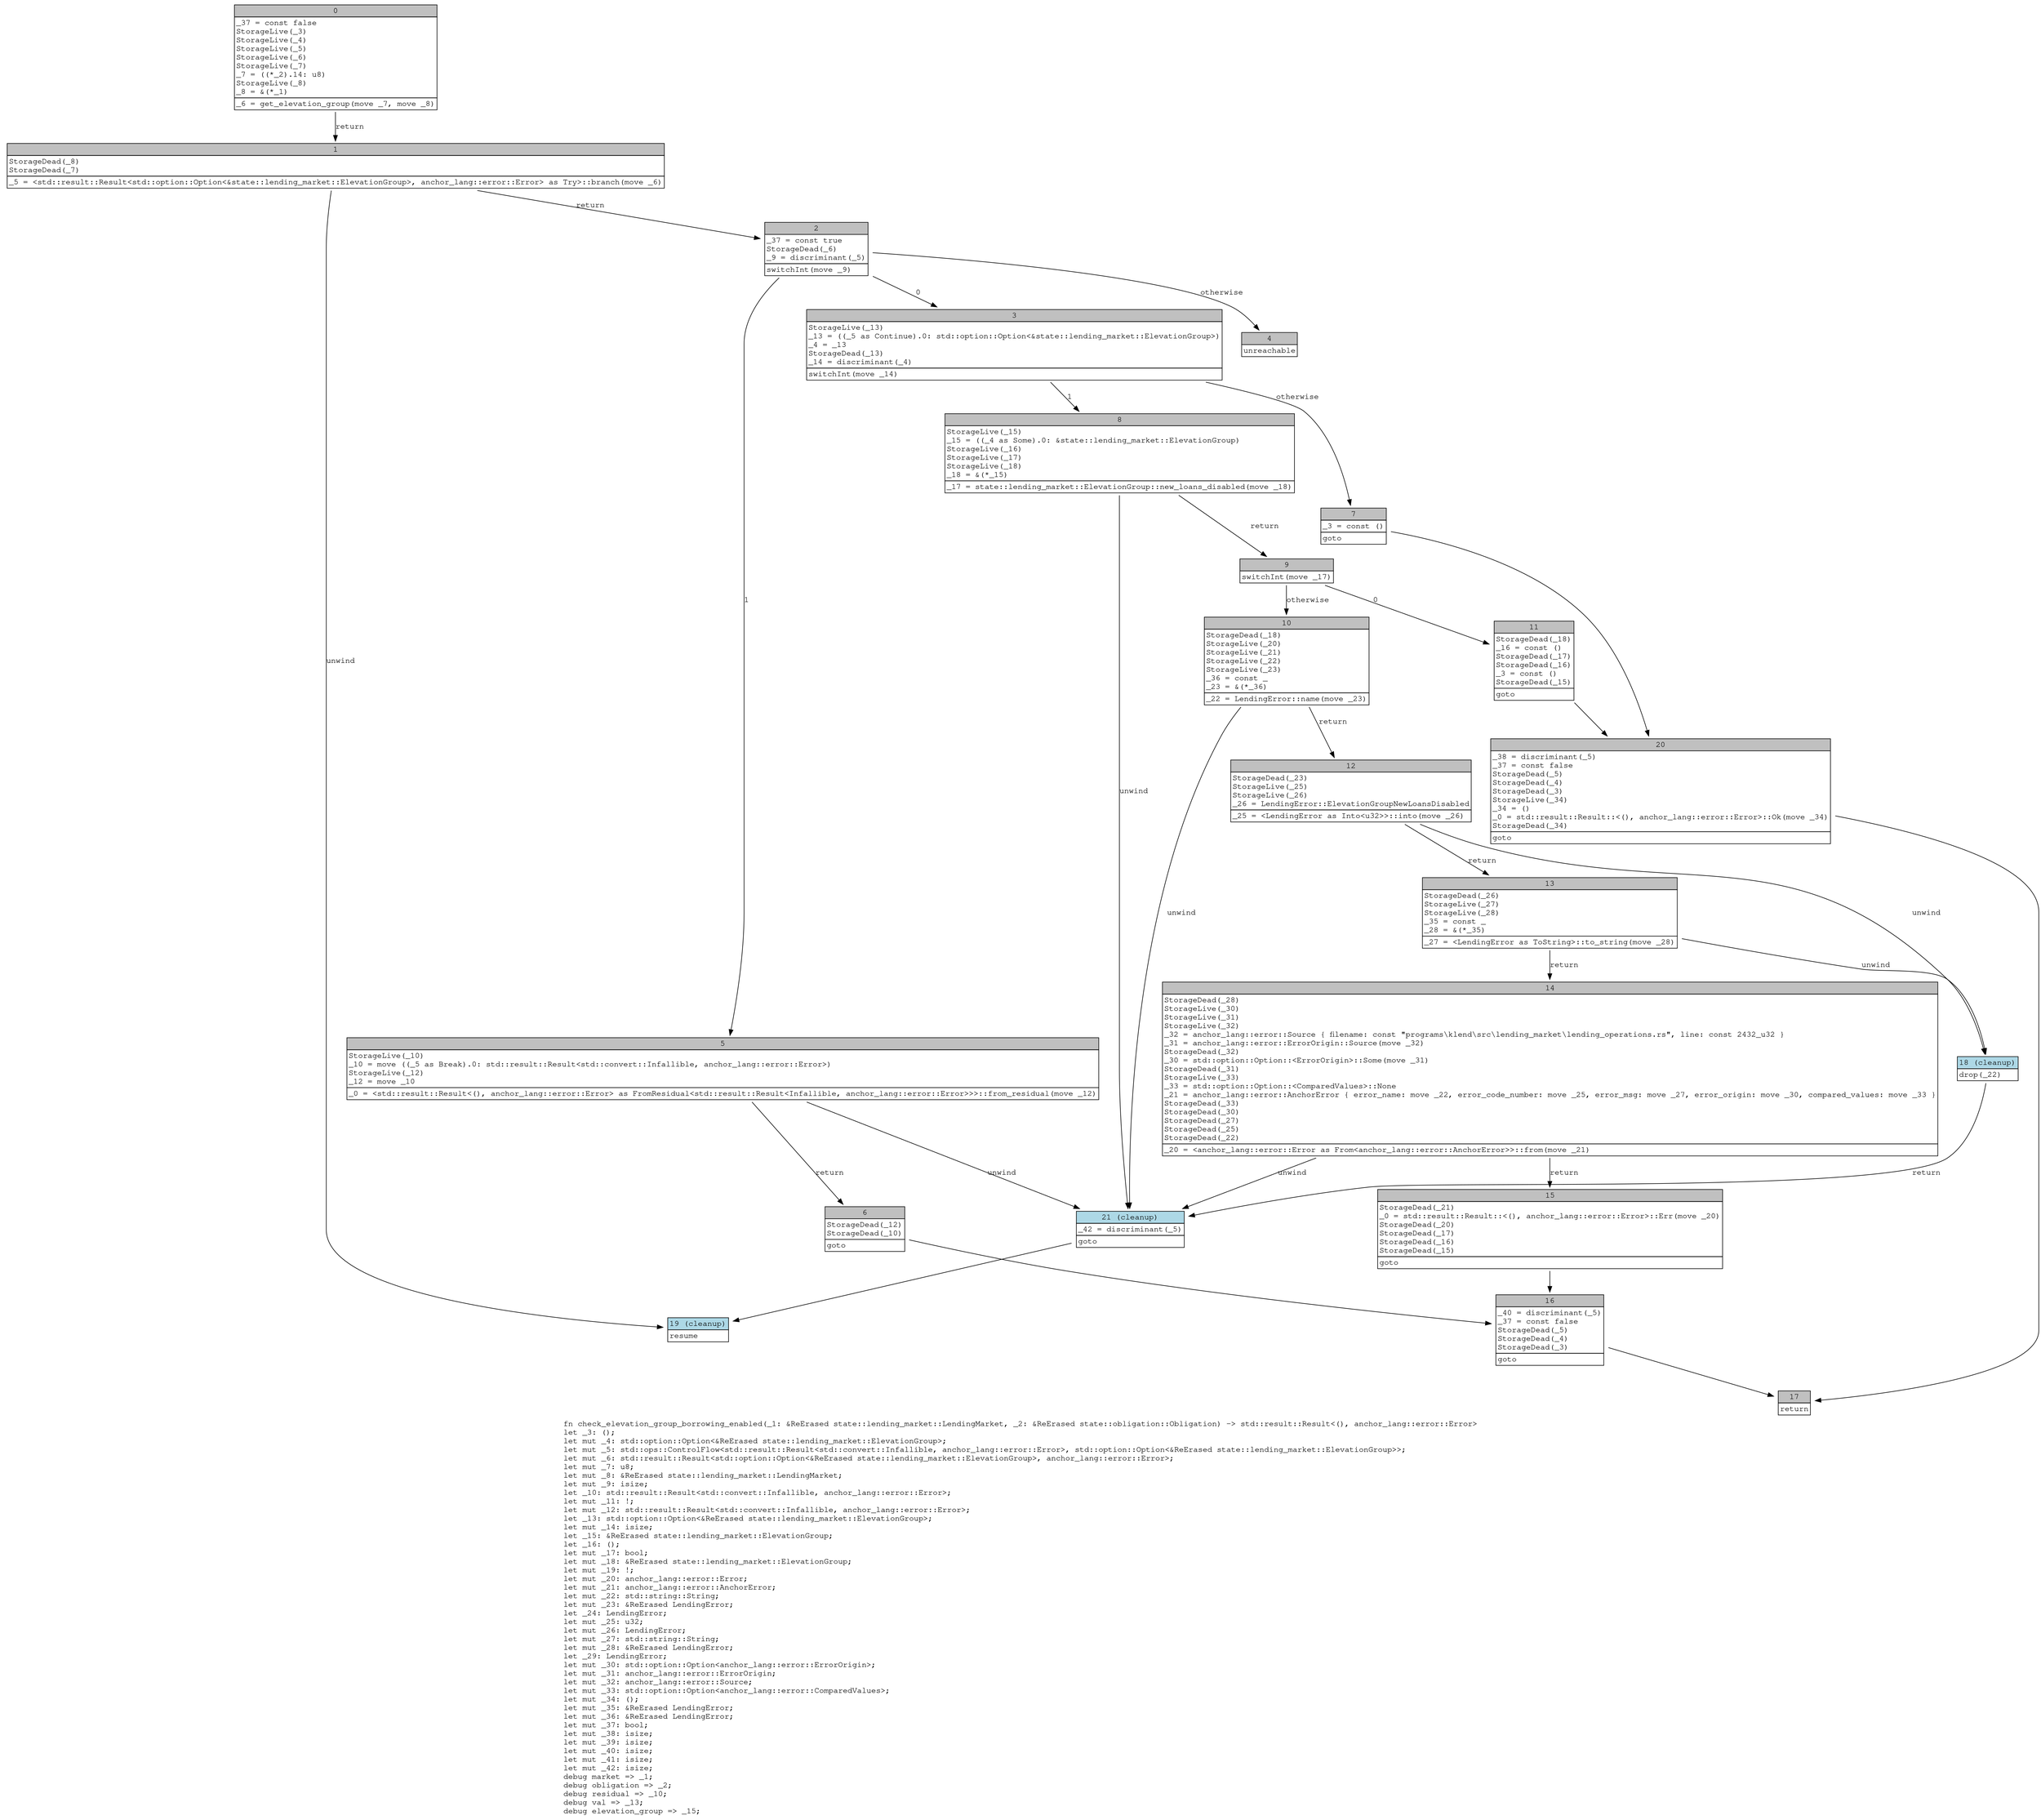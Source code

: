 digraph Mir_0_1360 {
    graph [fontname="Courier, monospace"];
    node [fontname="Courier, monospace"];
    edge [fontname="Courier, monospace"];
    label=<fn check_elevation_group_borrowing_enabled(_1: &amp;ReErased state::lending_market::LendingMarket, _2: &amp;ReErased state::obligation::Obligation) -&gt; std::result::Result&lt;(), anchor_lang::error::Error&gt;<br align="left"/>let _3: ();<br align="left"/>let mut _4: std::option::Option&lt;&amp;ReErased state::lending_market::ElevationGroup&gt;;<br align="left"/>let mut _5: std::ops::ControlFlow&lt;std::result::Result&lt;std::convert::Infallible, anchor_lang::error::Error&gt;, std::option::Option&lt;&amp;ReErased state::lending_market::ElevationGroup&gt;&gt;;<br align="left"/>let mut _6: std::result::Result&lt;std::option::Option&lt;&amp;ReErased state::lending_market::ElevationGroup&gt;, anchor_lang::error::Error&gt;;<br align="left"/>let mut _7: u8;<br align="left"/>let mut _8: &amp;ReErased state::lending_market::LendingMarket;<br align="left"/>let mut _9: isize;<br align="left"/>let _10: std::result::Result&lt;std::convert::Infallible, anchor_lang::error::Error&gt;;<br align="left"/>let mut _11: !;<br align="left"/>let mut _12: std::result::Result&lt;std::convert::Infallible, anchor_lang::error::Error&gt;;<br align="left"/>let _13: std::option::Option&lt;&amp;ReErased state::lending_market::ElevationGroup&gt;;<br align="left"/>let mut _14: isize;<br align="left"/>let _15: &amp;ReErased state::lending_market::ElevationGroup;<br align="left"/>let _16: ();<br align="left"/>let mut _17: bool;<br align="left"/>let mut _18: &amp;ReErased state::lending_market::ElevationGroup;<br align="left"/>let mut _19: !;<br align="left"/>let mut _20: anchor_lang::error::Error;<br align="left"/>let mut _21: anchor_lang::error::AnchorError;<br align="left"/>let mut _22: std::string::String;<br align="left"/>let mut _23: &amp;ReErased LendingError;<br align="left"/>let _24: LendingError;<br align="left"/>let mut _25: u32;<br align="left"/>let mut _26: LendingError;<br align="left"/>let mut _27: std::string::String;<br align="left"/>let mut _28: &amp;ReErased LendingError;<br align="left"/>let _29: LendingError;<br align="left"/>let mut _30: std::option::Option&lt;anchor_lang::error::ErrorOrigin&gt;;<br align="left"/>let mut _31: anchor_lang::error::ErrorOrigin;<br align="left"/>let mut _32: anchor_lang::error::Source;<br align="left"/>let mut _33: std::option::Option&lt;anchor_lang::error::ComparedValues&gt;;<br align="left"/>let mut _34: ();<br align="left"/>let mut _35: &amp;ReErased LendingError;<br align="left"/>let mut _36: &amp;ReErased LendingError;<br align="left"/>let mut _37: bool;<br align="left"/>let mut _38: isize;<br align="left"/>let mut _39: isize;<br align="left"/>let mut _40: isize;<br align="left"/>let mut _41: isize;<br align="left"/>let mut _42: isize;<br align="left"/>debug market =&gt; _1;<br align="left"/>debug obligation =&gt; _2;<br align="left"/>debug residual =&gt; _10;<br align="left"/>debug val =&gt; _13;<br align="left"/>debug elevation_group =&gt; _15;<br align="left"/>>;
    bb0__0_1360 [shape="none", label=<<table border="0" cellborder="1" cellspacing="0"><tr><td bgcolor="gray" align="center" colspan="1">0</td></tr><tr><td align="left" balign="left">_37 = const false<br/>StorageLive(_3)<br/>StorageLive(_4)<br/>StorageLive(_5)<br/>StorageLive(_6)<br/>StorageLive(_7)<br/>_7 = ((*_2).14: u8)<br/>StorageLive(_8)<br/>_8 = &amp;(*_1)<br/></td></tr><tr><td align="left">_6 = get_elevation_group(move _7, move _8)</td></tr></table>>];
    bb1__0_1360 [shape="none", label=<<table border="0" cellborder="1" cellspacing="0"><tr><td bgcolor="gray" align="center" colspan="1">1</td></tr><tr><td align="left" balign="left">StorageDead(_8)<br/>StorageDead(_7)<br/></td></tr><tr><td align="left">_5 = &lt;std::result::Result&lt;std::option::Option&lt;&amp;state::lending_market::ElevationGroup&gt;, anchor_lang::error::Error&gt; as Try&gt;::branch(move _6)</td></tr></table>>];
    bb2__0_1360 [shape="none", label=<<table border="0" cellborder="1" cellspacing="0"><tr><td bgcolor="gray" align="center" colspan="1">2</td></tr><tr><td align="left" balign="left">_37 = const true<br/>StorageDead(_6)<br/>_9 = discriminant(_5)<br/></td></tr><tr><td align="left">switchInt(move _9)</td></tr></table>>];
    bb3__0_1360 [shape="none", label=<<table border="0" cellborder="1" cellspacing="0"><tr><td bgcolor="gray" align="center" colspan="1">3</td></tr><tr><td align="left" balign="left">StorageLive(_13)<br/>_13 = ((_5 as Continue).0: std::option::Option&lt;&amp;state::lending_market::ElevationGroup&gt;)<br/>_4 = _13<br/>StorageDead(_13)<br/>_14 = discriminant(_4)<br/></td></tr><tr><td align="left">switchInt(move _14)</td></tr></table>>];
    bb4__0_1360 [shape="none", label=<<table border="0" cellborder="1" cellspacing="0"><tr><td bgcolor="gray" align="center" colspan="1">4</td></tr><tr><td align="left">unreachable</td></tr></table>>];
    bb5__0_1360 [shape="none", label=<<table border="0" cellborder="1" cellspacing="0"><tr><td bgcolor="gray" align="center" colspan="1">5</td></tr><tr><td align="left" balign="left">StorageLive(_10)<br/>_10 = move ((_5 as Break).0: std::result::Result&lt;std::convert::Infallible, anchor_lang::error::Error&gt;)<br/>StorageLive(_12)<br/>_12 = move _10<br/></td></tr><tr><td align="left">_0 = &lt;std::result::Result&lt;(), anchor_lang::error::Error&gt; as FromResidual&lt;std::result::Result&lt;Infallible, anchor_lang::error::Error&gt;&gt;&gt;::from_residual(move _12)</td></tr></table>>];
    bb6__0_1360 [shape="none", label=<<table border="0" cellborder="1" cellspacing="0"><tr><td bgcolor="gray" align="center" colspan="1">6</td></tr><tr><td align="left" balign="left">StorageDead(_12)<br/>StorageDead(_10)<br/></td></tr><tr><td align="left">goto</td></tr></table>>];
    bb7__0_1360 [shape="none", label=<<table border="0" cellborder="1" cellspacing="0"><tr><td bgcolor="gray" align="center" colspan="1">7</td></tr><tr><td align="left" balign="left">_3 = const ()<br/></td></tr><tr><td align="left">goto</td></tr></table>>];
    bb8__0_1360 [shape="none", label=<<table border="0" cellborder="1" cellspacing="0"><tr><td bgcolor="gray" align="center" colspan="1">8</td></tr><tr><td align="left" balign="left">StorageLive(_15)<br/>_15 = ((_4 as Some).0: &amp;state::lending_market::ElevationGroup)<br/>StorageLive(_16)<br/>StorageLive(_17)<br/>StorageLive(_18)<br/>_18 = &amp;(*_15)<br/></td></tr><tr><td align="left">_17 = state::lending_market::ElevationGroup::new_loans_disabled(move _18)</td></tr></table>>];
    bb9__0_1360 [shape="none", label=<<table border="0" cellborder="1" cellspacing="0"><tr><td bgcolor="gray" align="center" colspan="1">9</td></tr><tr><td align="left">switchInt(move _17)</td></tr></table>>];
    bb10__0_1360 [shape="none", label=<<table border="0" cellborder="1" cellspacing="0"><tr><td bgcolor="gray" align="center" colspan="1">10</td></tr><tr><td align="left" balign="left">StorageDead(_18)<br/>StorageLive(_20)<br/>StorageLive(_21)<br/>StorageLive(_22)<br/>StorageLive(_23)<br/>_36 = const _<br/>_23 = &amp;(*_36)<br/></td></tr><tr><td align="left">_22 = LendingError::name(move _23)</td></tr></table>>];
    bb11__0_1360 [shape="none", label=<<table border="0" cellborder="1" cellspacing="0"><tr><td bgcolor="gray" align="center" colspan="1">11</td></tr><tr><td align="left" balign="left">StorageDead(_18)<br/>_16 = const ()<br/>StorageDead(_17)<br/>StorageDead(_16)<br/>_3 = const ()<br/>StorageDead(_15)<br/></td></tr><tr><td align="left">goto</td></tr></table>>];
    bb12__0_1360 [shape="none", label=<<table border="0" cellborder="1" cellspacing="0"><tr><td bgcolor="gray" align="center" colspan="1">12</td></tr><tr><td align="left" balign="left">StorageDead(_23)<br/>StorageLive(_25)<br/>StorageLive(_26)<br/>_26 = LendingError::ElevationGroupNewLoansDisabled<br/></td></tr><tr><td align="left">_25 = &lt;LendingError as Into&lt;u32&gt;&gt;::into(move _26)</td></tr></table>>];
    bb13__0_1360 [shape="none", label=<<table border="0" cellborder="1" cellspacing="0"><tr><td bgcolor="gray" align="center" colspan="1">13</td></tr><tr><td align="left" balign="left">StorageDead(_26)<br/>StorageLive(_27)<br/>StorageLive(_28)<br/>_35 = const _<br/>_28 = &amp;(*_35)<br/></td></tr><tr><td align="left">_27 = &lt;LendingError as ToString&gt;::to_string(move _28)</td></tr></table>>];
    bb14__0_1360 [shape="none", label=<<table border="0" cellborder="1" cellspacing="0"><tr><td bgcolor="gray" align="center" colspan="1">14</td></tr><tr><td align="left" balign="left">StorageDead(_28)<br/>StorageLive(_30)<br/>StorageLive(_31)<br/>StorageLive(_32)<br/>_32 = anchor_lang::error::Source { filename: const &quot;programs\\klend\\src\\lending_market\\lending_operations.rs&quot;, line: const 2432_u32 }<br/>_31 = anchor_lang::error::ErrorOrigin::Source(move _32)<br/>StorageDead(_32)<br/>_30 = std::option::Option::&lt;ErrorOrigin&gt;::Some(move _31)<br/>StorageDead(_31)<br/>StorageLive(_33)<br/>_33 = std::option::Option::&lt;ComparedValues&gt;::None<br/>_21 = anchor_lang::error::AnchorError { error_name: move _22, error_code_number: move _25, error_msg: move _27, error_origin: move _30, compared_values: move _33 }<br/>StorageDead(_33)<br/>StorageDead(_30)<br/>StorageDead(_27)<br/>StorageDead(_25)<br/>StorageDead(_22)<br/></td></tr><tr><td align="left">_20 = &lt;anchor_lang::error::Error as From&lt;anchor_lang::error::AnchorError&gt;&gt;::from(move _21)</td></tr></table>>];
    bb15__0_1360 [shape="none", label=<<table border="0" cellborder="1" cellspacing="0"><tr><td bgcolor="gray" align="center" colspan="1">15</td></tr><tr><td align="left" balign="left">StorageDead(_21)<br/>_0 = std::result::Result::&lt;(), anchor_lang::error::Error&gt;::Err(move _20)<br/>StorageDead(_20)<br/>StorageDead(_17)<br/>StorageDead(_16)<br/>StorageDead(_15)<br/></td></tr><tr><td align="left">goto</td></tr></table>>];
    bb16__0_1360 [shape="none", label=<<table border="0" cellborder="1" cellspacing="0"><tr><td bgcolor="gray" align="center" colspan="1">16</td></tr><tr><td align="left" balign="left">_40 = discriminant(_5)<br/>_37 = const false<br/>StorageDead(_5)<br/>StorageDead(_4)<br/>StorageDead(_3)<br/></td></tr><tr><td align="left">goto</td></tr></table>>];
    bb17__0_1360 [shape="none", label=<<table border="0" cellborder="1" cellspacing="0"><tr><td bgcolor="gray" align="center" colspan="1">17</td></tr><tr><td align="left">return</td></tr></table>>];
    bb18__0_1360 [shape="none", label=<<table border="0" cellborder="1" cellspacing="0"><tr><td bgcolor="lightblue" align="center" colspan="1">18 (cleanup)</td></tr><tr><td align="left">drop(_22)</td></tr></table>>];
    bb19__0_1360 [shape="none", label=<<table border="0" cellborder="1" cellspacing="0"><tr><td bgcolor="lightblue" align="center" colspan="1">19 (cleanup)</td></tr><tr><td align="left">resume</td></tr></table>>];
    bb20__0_1360 [shape="none", label=<<table border="0" cellborder="1" cellspacing="0"><tr><td bgcolor="gray" align="center" colspan="1">20</td></tr><tr><td align="left" balign="left">_38 = discriminant(_5)<br/>_37 = const false<br/>StorageDead(_5)<br/>StorageDead(_4)<br/>StorageDead(_3)<br/>StorageLive(_34)<br/>_34 = ()<br/>_0 = std::result::Result::&lt;(), anchor_lang::error::Error&gt;::Ok(move _34)<br/>StorageDead(_34)<br/></td></tr><tr><td align="left">goto</td></tr></table>>];
    bb21__0_1360 [shape="none", label=<<table border="0" cellborder="1" cellspacing="0"><tr><td bgcolor="lightblue" align="center" colspan="1">21 (cleanup)</td></tr><tr><td align="left" balign="left">_42 = discriminant(_5)<br/></td></tr><tr><td align="left">goto</td></tr></table>>];
    bb0__0_1360 -> bb1__0_1360 [label="return"];
    bb1__0_1360 -> bb2__0_1360 [label="return"];
    bb1__0_1360 -> bb19__0_1360 [label="unwind"];
    bb2__0_1360 -> bb3__0_1360 [label="0"];
    bb2__0_1360 -> bb5__0_1360 [label="1"];
    bb2__0_1360 -> bb4__0_1360 [label="otherwise"];
    bb3__0_1360 -> bb8__0_1360 [label="1"];
    bb3__0_1360 -> bb7__0_1360 [label="otherwise"];
    bb5__0_1360 -> bb6__0_1360 [label="return"];
    bb5__0_1360 -> bb21__0_1360 [label="unwind"];
    bb6__0_1360 -> bb16__0_1360 [label=""];
    bb7__0_1360 -> bb20__0_1360 [label=""];
    bb8__0_1360 -> bb9__0_1360 [label="return"];
    bb8__0_1360 -> bb21__0_1360 [label="unwind"];
    bb9__0_1360 -> bb11__0_1360 [label="0"];
    bb9__0_1360 -> bb10__0_1360 [label="otherwise"];
    bb10__0_1360 -> bb12__0_1360 [label="return"];
    bb10__0_1360 -> bb21__0_1360 [label="unwind"];
    bb11__0_1360 -> bb20__0_1360 [label=""];
    bb12__0_1360 -> bb13__0_1360 [label="return"];
    bb12__0_1360 -> bb18__0_1360 [label="unwind"];
    bb13__0_1360 -> bb14__0_1360 [label="return"];
    bb13__0_1360 -> bb18__0_1360 [label="unwind"];
    bb14__0_1360 -> bb15__0_1360 [label="return"];
    bb14__0_1360 -> bb21__0_1360 [label="unwind"];
    bb15__0_1360 -> bb16__0_1360 [label=""];
    bb16__0_1360 -> bb17__0_1360 [label=""];
    bb18__0_1360 -> bb21__0_1360 [label="return"];
    bb20__0_1360 -> bb17__0_1360 [label=""];
    bb21__0_1360 -> bb19__0_1360 [label=""];
}
